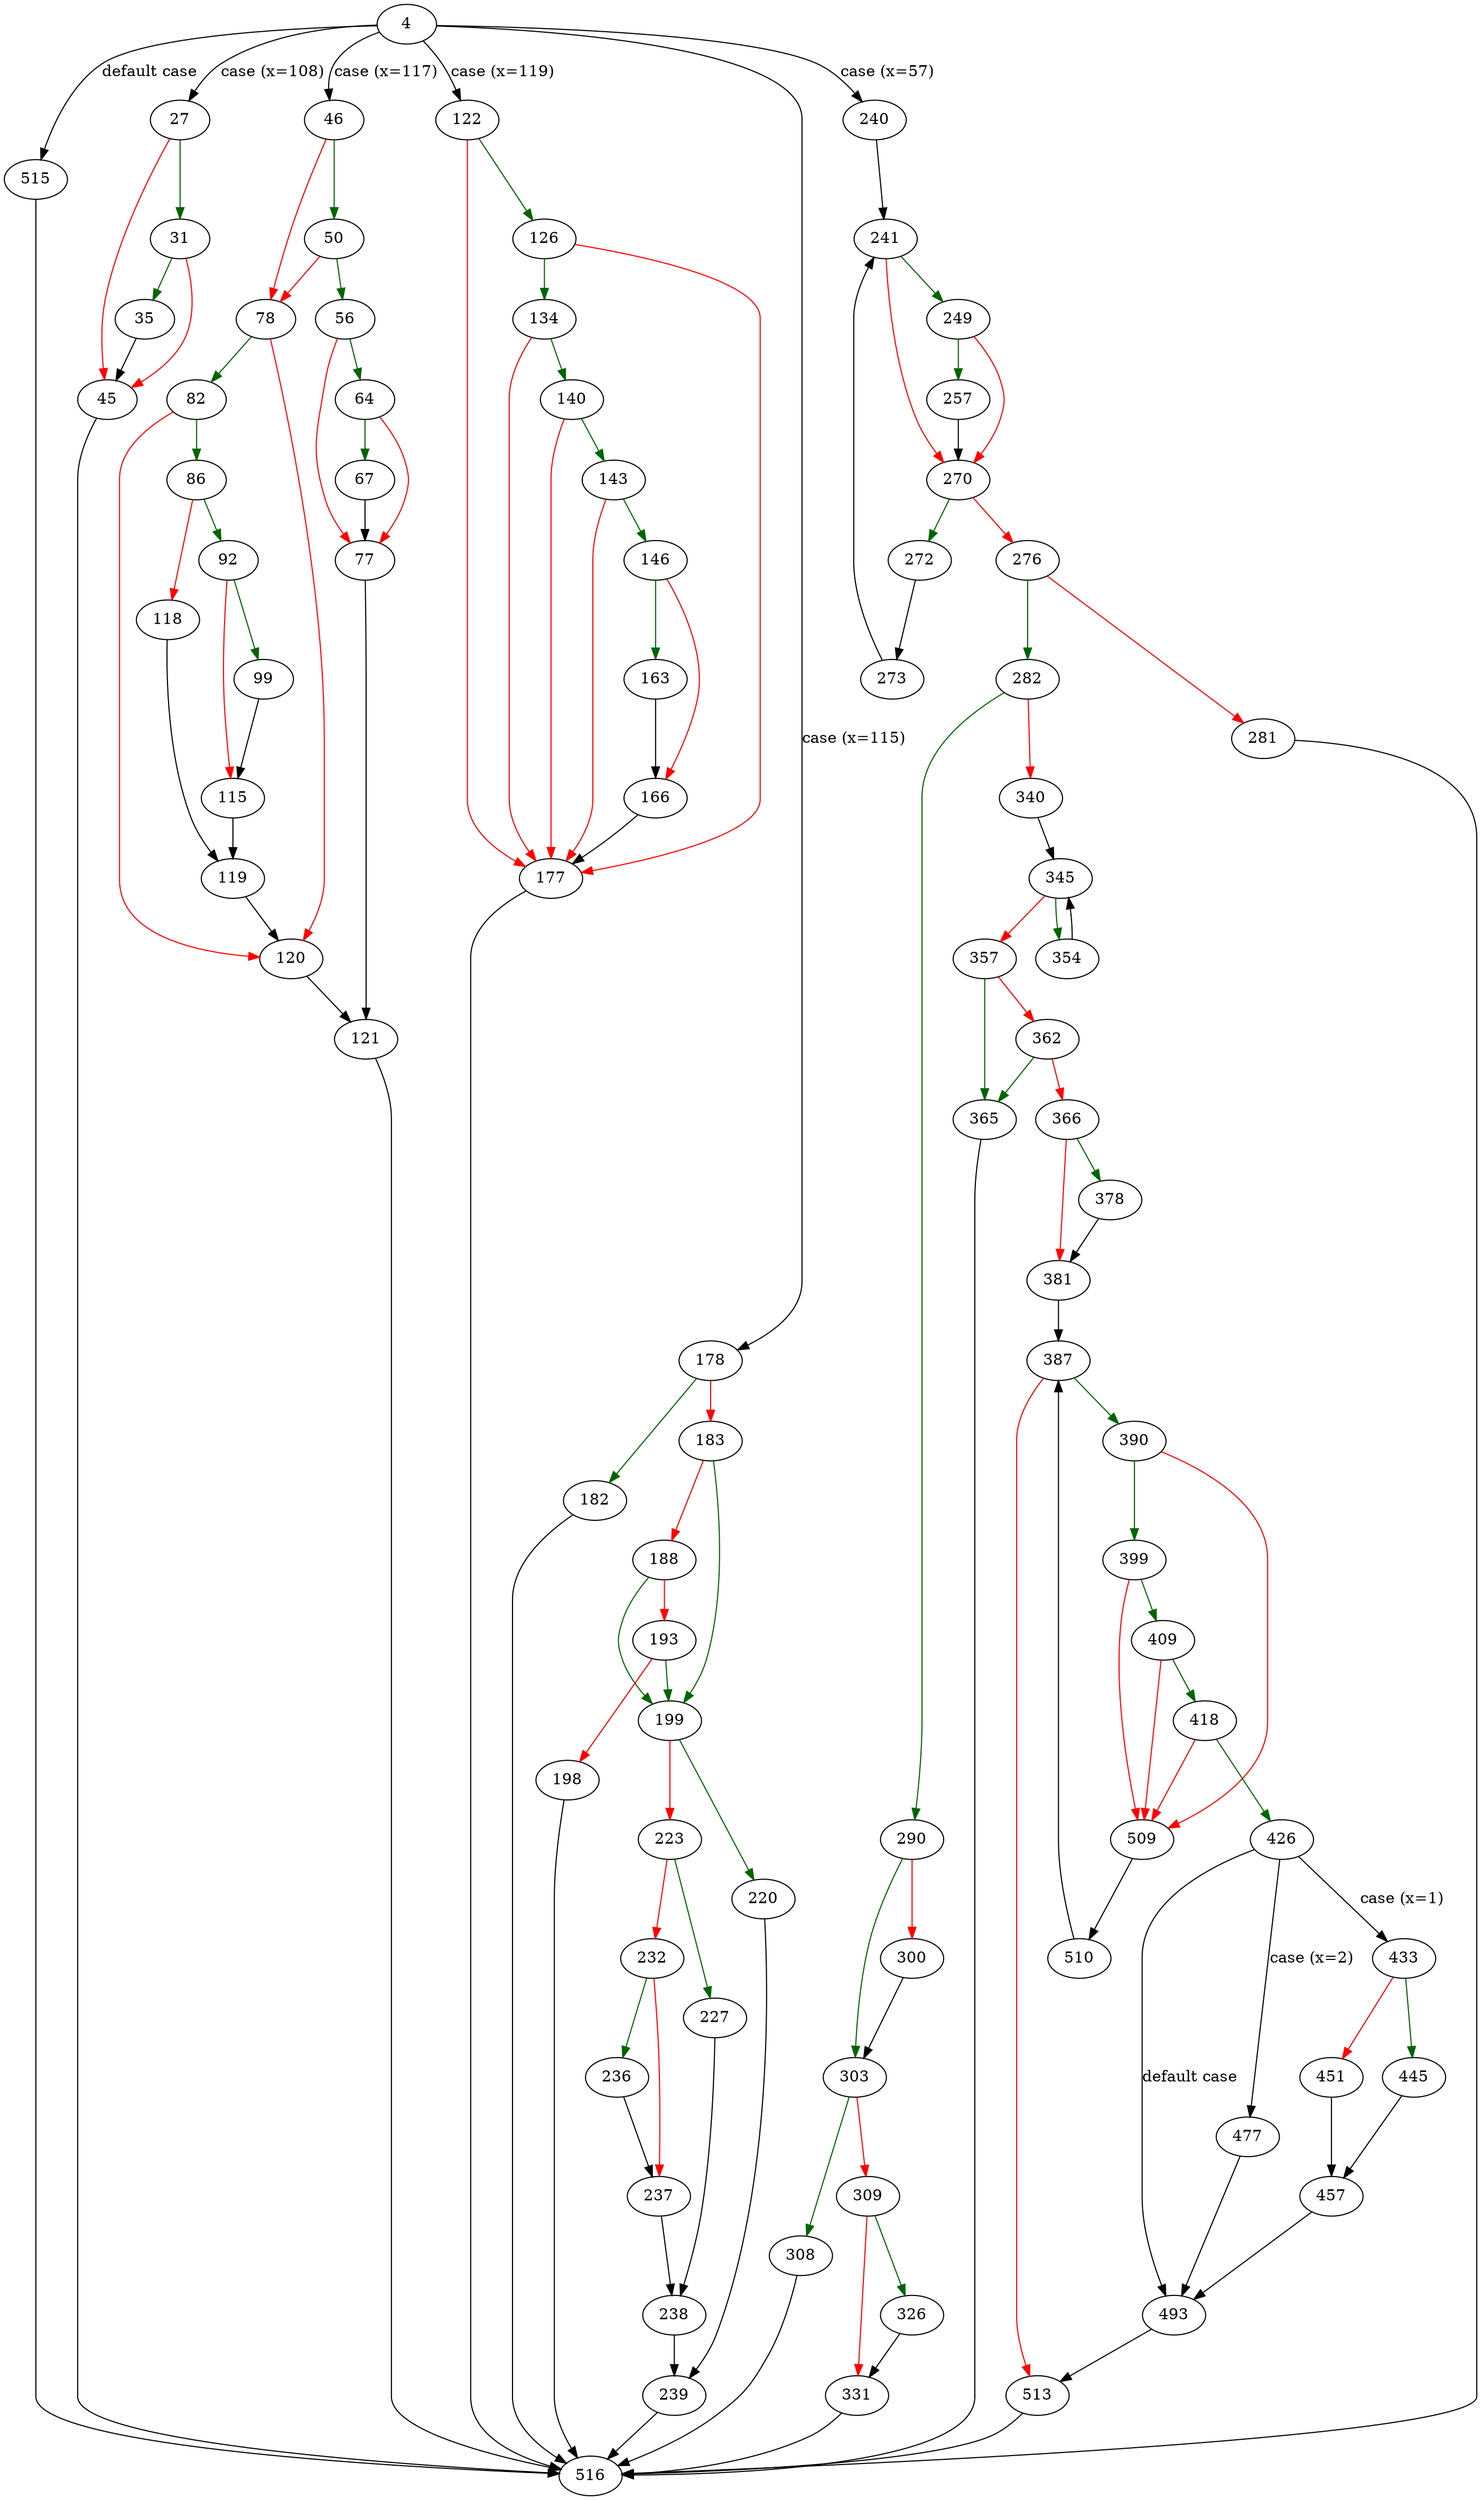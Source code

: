 strict digraph "parseModifier" {
	// Node definitions.
	4 [entry=true];
	27;
	46;
	122;
	178;
	240;
	515;
	31;
	45;
	35;
	516;
	50;
	78;
	56;
	64;
	77;
	67;
	121;
	82;
	120;
	86;
	92;
	118;
	99;
	115;
	119;
	126;
	177;
	134;
	140;
	143;
	146;
	163;
	166;
	182;
	183;
	199;
	188;
	193;
	198;
	220;
	223;
	239;
	227;
	232;
	238;
	236;
	237;
	241;
	249;
	270;
	257;
	272;
	276;
	273;
	282;
	281;
	290;
	340;
	303;
	300;
	308;
	309;
	326;
	331;
	345;
	354;
	357;
	365;
	362;
	366;
	378;
	381;
	387;
	390;
	513;
	399;
	509;
	409;
	418;
	426;
	433;
	477;
	493;
	445;
	451;
	457;
	510;

	// Edge definitions.
	4 -> 27 [
		cond="case (x=108)"
		label="case (x=108)"
	];
	4 -> 46 [
		cond="case (x=117)"
		label="case (x=117)"
	];
	4 -> 122 [
		cond="case (x=119)"
		label="case (x=119)"
	];
	4 -> 178 [
		cond="case (x=115)"
		label="case (x=115)"
	];
	4 -> 240 [
		cond="case (x=57)"
		label="case (x=57)"
	];
	4 -> 515 [
		cond="default case"
		label="default case"
	];
	27 -> 31 [
		color=darkgreen
		cond=true
	];
	27 -> 45 [
		color=red
		cond=false
	];
	46 -> 50 [
		color=darkgreen
		cond=true
	];
	46 -> 78 [
		color=red
		cond=false
	];
	122 -> 126 [
		color=darkgreen
		cond=true
	];
	122 -> 177 [
		color=red
		cond=false
	];
	178 -> 182 [
		color=darkgreen
		cond=true
	];
	178 -> 183 [
		color=red
		cond=false
	];
	240 -> 241;
	515 -> 516;
	31 -> 45 [
		color=red
		cond=false
	];
	31 -> 35 [
		color=darkgreen
		cond=true
	];
	45 -> 516;
	35 -> 45;
	50 -> 78 [
		color=red
		cond=false
	];
	50 -> 56 [
		color=darkgreen
		cond=true
	];
	78 -> 82 [
		color=darkgreen
		cond=true
	];
	78 -> 120 [
		color=red
		cond=false
	];
	56 -> 64 [
		color=darkgreen
		cond=true
	];
	56 -> 77 [
		color=red
		cond=false
	];
	64 -> 77 [
		color=red
		cond=false
	];
	64 -> 67 [
		color=darkgreen
		cond=true
	];
	77 -> 121;
	67 -> 77;
	121 -> 516;
	82 -> 120 [
		color=red
		cond=false
	];
	82 -> 86 [
		color=darkgreen
		cond=true
	];
	120 -> 121;
	86 -> 92 [
		color=darkgreen
		cond=true
	];
	86 -> 118 [
		color=red
		cond=false
	];
	92 -> 99 [
		color=darkgreen
		cond=true
	];
	92 -> 115 [
		color=red
		cond=false
	];
	118 -> 119;
	99 -> 115;
	115 -> 119;
	119 -> 120;
	126 -> 177 [
		color=red
		cond=false
	];
	126 -> 134 [
		color=darkgreen
		cond=true
	];
	177 -> 516;
	134 -> 177 [
		color=red
		cond=false
	];
	134 -> 140 [
		color=darkgreen
		cond=true
	];
	140 -> 177 [
		color=red
		cond=false
	];
	140 -> 143 [
		color=darkgreen
		cond=true
	];
	143 -> 177 [
		color=red
		cond=false
	];
	143 -> 146 [
		color=darkgreen
		cond=true
	];
	146 -> 163 [
		color=darkgreen
		cond=true
	];
	146 -> 166 [
		color=red
		cond=false
	];
	163 -> 166;
	166 -> 177;
	182 -> 516;
	183 -> 199 [
		color=darkgreen
		cond=true
	];
	183 -> 188 [
		color=red
		cond=false
	];
	199 -> 220 [
		color=darkgreen
		cond=true
	];
	199 -> 223 [
		color=red
		cond=false
	];
	188 -> 199 [
		color=darkgreen
		cond=true
	];
	188 -> 193 [
		color=red
		cond=false
	];
	193 -> 199 [
		color=darkgreen
		cond=true
	];
	193 -> 198 [
		color=red
		cond=false
	];
	198 -> 516;
	220 -> 239;
	223 -> 227 [
		color=darkgreen
		cond=true
	];
	223 -> 232 [
		color=red
		cond=false
	];
	239 -> 516;
	227 -> 238;
	232 -> 236 [
		color=darkgreen
		cond=true
	];
	232 -> 237 [
		color=red
		cond=false
	];
	238 -> 239;
	236 -> 237;
	237 -> 238;
	241 -> 249 [
		color=darkgreen
		cond=true
	];
	241 -> 270 [
		color=red
		cond=false
	];
	249 -> 270 [
		color=red
		cond=false
	];
	249 -> 257 [
		color=darkgreen
		cond=true
	];
	270 -> 272 [
		color=darkgreen
		cond=true
	];
	270 -> 276 [
		color=red
		cond=false
	];
	257 -> 270;
	272 -> 273;
	276 -> 282 [
		color=darkgreen
		cond=true
	];
	276 -> 281 [
		color=red
		cond=false
	];
	273 -> 241;
	282 -> 290 [
		color=darkgreen
		cond=true
	];
	282 -> 340 [
		color=red
		cond=false
	];
	281 -> 516;
	290 -> 303 [
		color=darkgreen
		cond=true
	];
	290 -> 300 [
		color=red
		cond=false
	];
	340 -> 345;
	303 -> 308 [
		color=darkgreen
		cond=true
	];
	303 -> 309 [
		color=red
		cond=false
	];
	300 -> 303;
	308 -> 516;
	309 -> 326 [
		color=darkgreen
		cond=true
	];
	309 -> 331 [
		color=red
		cond=false
	];
	326 -> 331;
	331 -> 516;
	345 -> 354 [
		color=darkgreen
		cond=true
	];
	345 -> 357 [
		color=red
		cond=false
	];
	354 -> 345;
	357 -> 365 [
		color=darkgreen
		cond=true
	];
	357 -> 362 [
		color=red
		cond=false
	];
	365 -> 516;
	362 -> 365 [
		color=darkgreen
		cond=true
	];
	362 -> 366 [
		color=red
		cond=false
	];
	366 -> 378 [
		color=darkgreen
		cond=true
	];
	366 -> 381 [
		color=red
		cond=false
	];
	378 -> 381;
	381 -> 387;
	387 -> 390 [
		color=darkgreen
		cond=true
	];
	387 -> 513 [
		color=red
		cond=false
	];
	390 -> 399 [
		color=darkgreen
		cond=true
	];
	390 -> 509 [
		color=red
		cond=false
	];
	513 -> 516;
	399 -> 509 [
		color=red
		cond=false
	];
	399 -> 409 [
		color=darkgreen
		cond=true
	];
	509 -> 510;
	409 -> 509 [
		color=red
		cond=false
	];
	409 -> 418 [
		color=darkgreen
		cond=true
	];
	418 -> 509 [
		color=red
		cond=false
	];
	418 -> 426 [
		color=darkgreen
		cond=true
	];
	426 -> 433 [
		cond="case (x=1)"
		label="case (x=1)"
	];
	426 -> 477 [
		cond="case (x=2)"
		label="case (x=2)"
	];
	426 -> 493 [
		cond="default case"
		label="default case"
	];
	433 -> 445 [
		color=darkgreen
		cond=true
	];
	433 -> 451 [
		color=red
		cond=false
	];
	477 -> 493;
	493 -> 513;
	445 -> 457;
	451 -> 457;
	457 -> 493;
	510 -> 387;
}